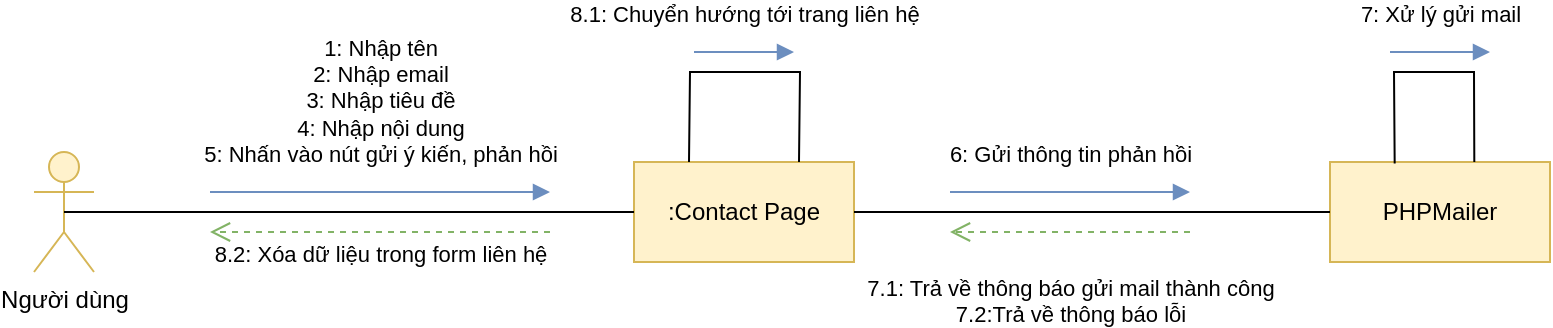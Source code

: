<mxfile version="22.1.2" type="device">
  <diagram name="Trang-1" id="cdr8kMyBH5Oe9V0FdNiV">
    <mxGraphModel dx="789" dy="924" grid="1" gridSize="10" guides="1" tooltips="1" connect="1" arrows="1" fold="1" page="1" pageScale="1" pageWidth="827" pageHeight="1169" math="0" shadow="0">
      <root>
        <mxCell id="0" />
        <mxCell id="1" parent="0" />
        <mxCell id="DTwFquQsCGbkpAMIrmrs-1" value="Người dùng" style="shape=umlActor;verticalLabelPosition=bottom;verticalAlign=top;html=1;fillColor=#fff2cc;strokeColor=#d6b656;" vertex="1" parent="1">
          <mxGeometry x="40" y="360" width="30" height="60" as="geometry" />
        </mxCell>
        <mxCell id="DTwFquQsCGbkpAMIrmrs-2" value=":Contact Page" style="html=1;whiteSpace=wrap;fillColor=#fff2cc;strokeColor=#d6b656;" vertex="1" parent="1">
          <mxGeometry x="340" y="365" width="110" height="50" as="geometry" />
        </mxCell>
        <mxCell id="DTwFquQsCGbkpAMIrmrs-3" value="PHPMailer" style="html=1;whiteSpace=wrap;fillColor=#fff2cc;strokeColor=#d6b656;" vertex="1" parent="1">
          <mxGeometry x="688" y="365" width="110" height="50" as="geometry" />
        </mxCell>
        <mxCell id="DTwFquQsCGbkpAMIrmrs-4" value="" style="endArrow=none;html=1;rounded=0;entryX=0;entryY=0.5;entryDx=0;entryDy=0;exitX=0.5;exitY=0.5;exitDx=0;exitDy=0;exitPerimeter=0;" edge="1" parent="1" source="DTwFquQsCGbkpAMIrmrs-1" target="DTwFquQsCGbkpAMIrmrs-2">
          <mxGeometry width="50" height="50" relative="1" as="geometry">
            <mxPoint x="200" y="460" as="sourcePoint" />
            <mxPoint x="250" y="410" as="targetPoint" />
          </mxGeometry>
        </mxCell>
        <mxCell id="DTwFquQsCGbkpAMIrmrs-5" value="" style="endArrow=none;html=1;rounded=0;entryX=1;entryY=0.5;entryDx=0;entryDy=0;exitX=0;exitY=0.5;exitDx=0;exitDy=0;" edge="1" parent="1" source="DTwFquQsCGbkpAMIrmrs-3" target="DTwFquQsCGbkpAMIrmrs-2">
          <mxGeometry width="50" height="50" relative="1" as="geometry">
            <mxPoint x="200" y="460" as="sourcePoint" />
            <mxPoint x="250" y="410" as="targetPoint" />
          </mxGeometry>
        </mxCell>
        <mxCell id="DTwFquQsCGbkpAMIrmrs-6" value="1: Nhập tên&lt;br&gt;2: Nhập email&lt;br&gt;3: Nhập tiêu đề&lt;br&gt;4: Nhập nội dung&lt;br&gt;5: Nhấn vào nút gửi ý kiến, phản hồi" style="html=1;verticalAlign=bottom;endArrow=block;curved=0;rounded=0;fillColor=#dae8fc;strokeColor=#6c8ebf;" edge="1" parent="1">
          <mxGeometry y="10" width="80" relative="1" as="geometry">
            <mxPoint x="128" y="380" as="sourcePoint" />
            <mxPoint x="298" y="380" as="targetPoint" />
            <mxPoint as="offset" />
          </mxGeometry>
        </mxCell>
        <mxCell id="DTwFquQsCGbkpAMIrmrs-7" value="8.2: Xóa dữ liệu trong form liên hệ" style="html=1;verticalAlign=bottom;endArrow=open;dashed=1;endSize=8;curved=0;rounded=0;fillColor=#d5e8d4;strokeColor=#82b366;" edge="1" parent="1">
          <mxGeometry y="20" relative="1" as="geometry">
            <mxPoint x="298" y="400" as="sourcePoint" />
            <mxPoint x="128" y="400" as="targetPoint" />
            <mxPoint as="offset" />
          </mxGeometry>
        </mxCell>
        <mxCell id="DTwFquQsCGbkpAMIrmrs-8" value="6: Gửi thông tin phản hồi" style="html=1;verticalAlign=bottom;endArrow=block;curved=0;rounded=0;fillColor=#dae8fc;strokeColor=#6c8ebf;" edge="1" parent="1">
          <mxGeometry y="10" width="80" relative="1" as="geometry">
            <mxPoint x="498" y="380" as="sourcePoint" />
            <mxPoint x="618" y="380" as="targetPoint" />
            <mxPoint as="offset" />
          </mxGeometry>
        </mxCell>
        <mxCell id="DTwFquQsCGbkpAMIrmrs-9" value="7.1: Trả về thông báo gửi mail thành công&lt;br&gt;7.2:Trả về thông báo lỗi" style="html=1;verticalAlign=bottom;endArrow=open;dashed=1;endSize=8;curved=0;rounded=0;fillColor=#d5e8d4;strokeColor=#82b366;" edge="1" parent="1">
          <mxGeometry y="50" relative="1" as="geometry">
            <mxPoint x="618" y="400" as="sourcePoint" />
            <mxPoint x="498" y="400" as="targetPoint" />
            <mxPoint as="offset" />
          </mxGeometry>
        </mxCell>
        <mxCell id="DTwFquQsCGbkpAMIrmrs-10" value="7: Xử lý gửi mail" style="html=1;verticalAlign=bottom;endArrow=block;curved=0;rounded=0;fillColor=#dae8fc;strokeColor=#6c8ebf;" edge="1" parent="1">
          <mxGeometry y="10" width="80" relative="1" as="geometry">
            <mxPoint x="718" y="310" as="sourcePoint" />
            <mxPoint x="768" y="310" as="targetPoint" />
            <mxPoint as="offset" />
          </mxGeometry>
        </mxCell>
        <mxCell id="DTwFquQsCGbkpAMIrmrs-11" value="" style="endArrow=none;html=1;rounded=0;entryX=0.25;entryY=0;entryDx=0;entryDy=0;exitX=0.75;exitY=0;exitDx=0;exitDy=0;" edge="1" parent="1" source="DTwFquQsCGbkpAMIrmrs-2" target="DTwFquQsCGbkpAMIrmrs-2">
          <mxGeometry width="50" height="50" relative="1" as="geometry">
            <mxPoint x="410" y="360" as="sourcePoint" />
            <mxPoint x="370" y="360" as="targetPoint" />
            <Array as="points">
              <mxPoint x="423" y="320" />
              <mxPoint x="368" y="320" />
            </Array>
          </mxGeometry>
        </mxCell>
        <mxCell id="DTwFquQsCGbkpAMIrmrs-12" value="" style="endArrow=none;html=1;rounded=0;entryX=0.294;entryY=0.016;entryDx=0;entryDy=0;entryPerimeter=0;exitX=0.656;exitY=0;exitDx=0;exitDy=0;exitPerimeter=0;" edge="1" parent="1" source="DTwFquQsCGbkpAMIrmrs-3" target="DTwFquQsCGbkpAMIrmrs-3">
          <mxGeometry width="50" height="50" relative="1" as="geometry">
            <mxPoint x="770" y="360" as="sourcePoint" />
            <mxPoint x="720" y="360" as="targetPoint" />
            <Array as="points">
              <mxPoint x="760" y="320" />
              <mxPoint x="720" y="320" />
            </Array>
          </mxGeometry>
        </mxCell>
        <mxCell id="DTwFquQsCGbkpAMIrmrs-13" value="8.1:&amp;nbsp;Chuyển hướng tới trang liên hệ" style="html=1;verticalAlign=bottom;endArrow=block;curved=0;rounded=0;fillColor=#dae8fc;strokeColor=#6c8ebf;" edge="1" parent="1">
          <mxGeometry y="10" width="80" relative="1" as="geometry">
            <mxPoint x="370" y="310" as="sourcePoint" />
            <mxPoint x="420" y="310" as="targetPoint" />
            <mxPoint as="offset" />
          </mxGeometry>
        </mxCell>
      </root>
    </mxGraphModel>
  </diagram>
</mxfile>

